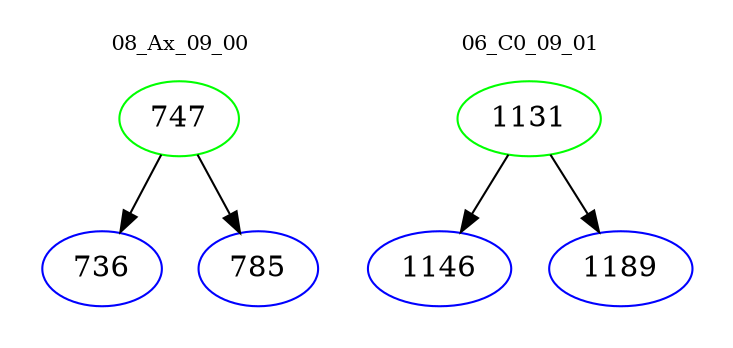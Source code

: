 digraph{
subgraph cluster_0 {
color = white
label = "08_Ax_09_00";
fontsize=10;
T0_747 [label="747", color="green"]
T0_747 -> T0_736 [color="black"]
T0_736 [label="736", color="blue"]
T0_747 -> T0_785 [color="black"]
T0_785 [label="785", color="blue"]
}
subgraph cluster_1 {
color = white
label = "06_C0_09_01";
fontsize=10;
T1_1131 [label="1131", color="green"]
T1_1131 -> T1_1146 [color="black"]
T1_1146 [label="1146", color="blue"]
T1_1131 -> T1_1189 [color="black"]
T1_1189 [label="1189", color="blue"]
}
}
